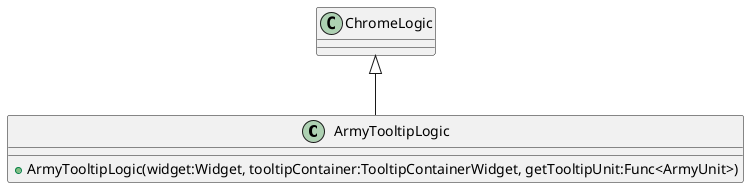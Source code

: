 @startuml
class ArmyTooltipLogic {
    + ArmyTooltipLogic(widget:Widget, tooltipContainer:TooltipContainerWidget, getTooltipUnit:Func<ArmyUnit>)
}
ChromeLogic <|-- ArmyTooltipLogic
@enduml

